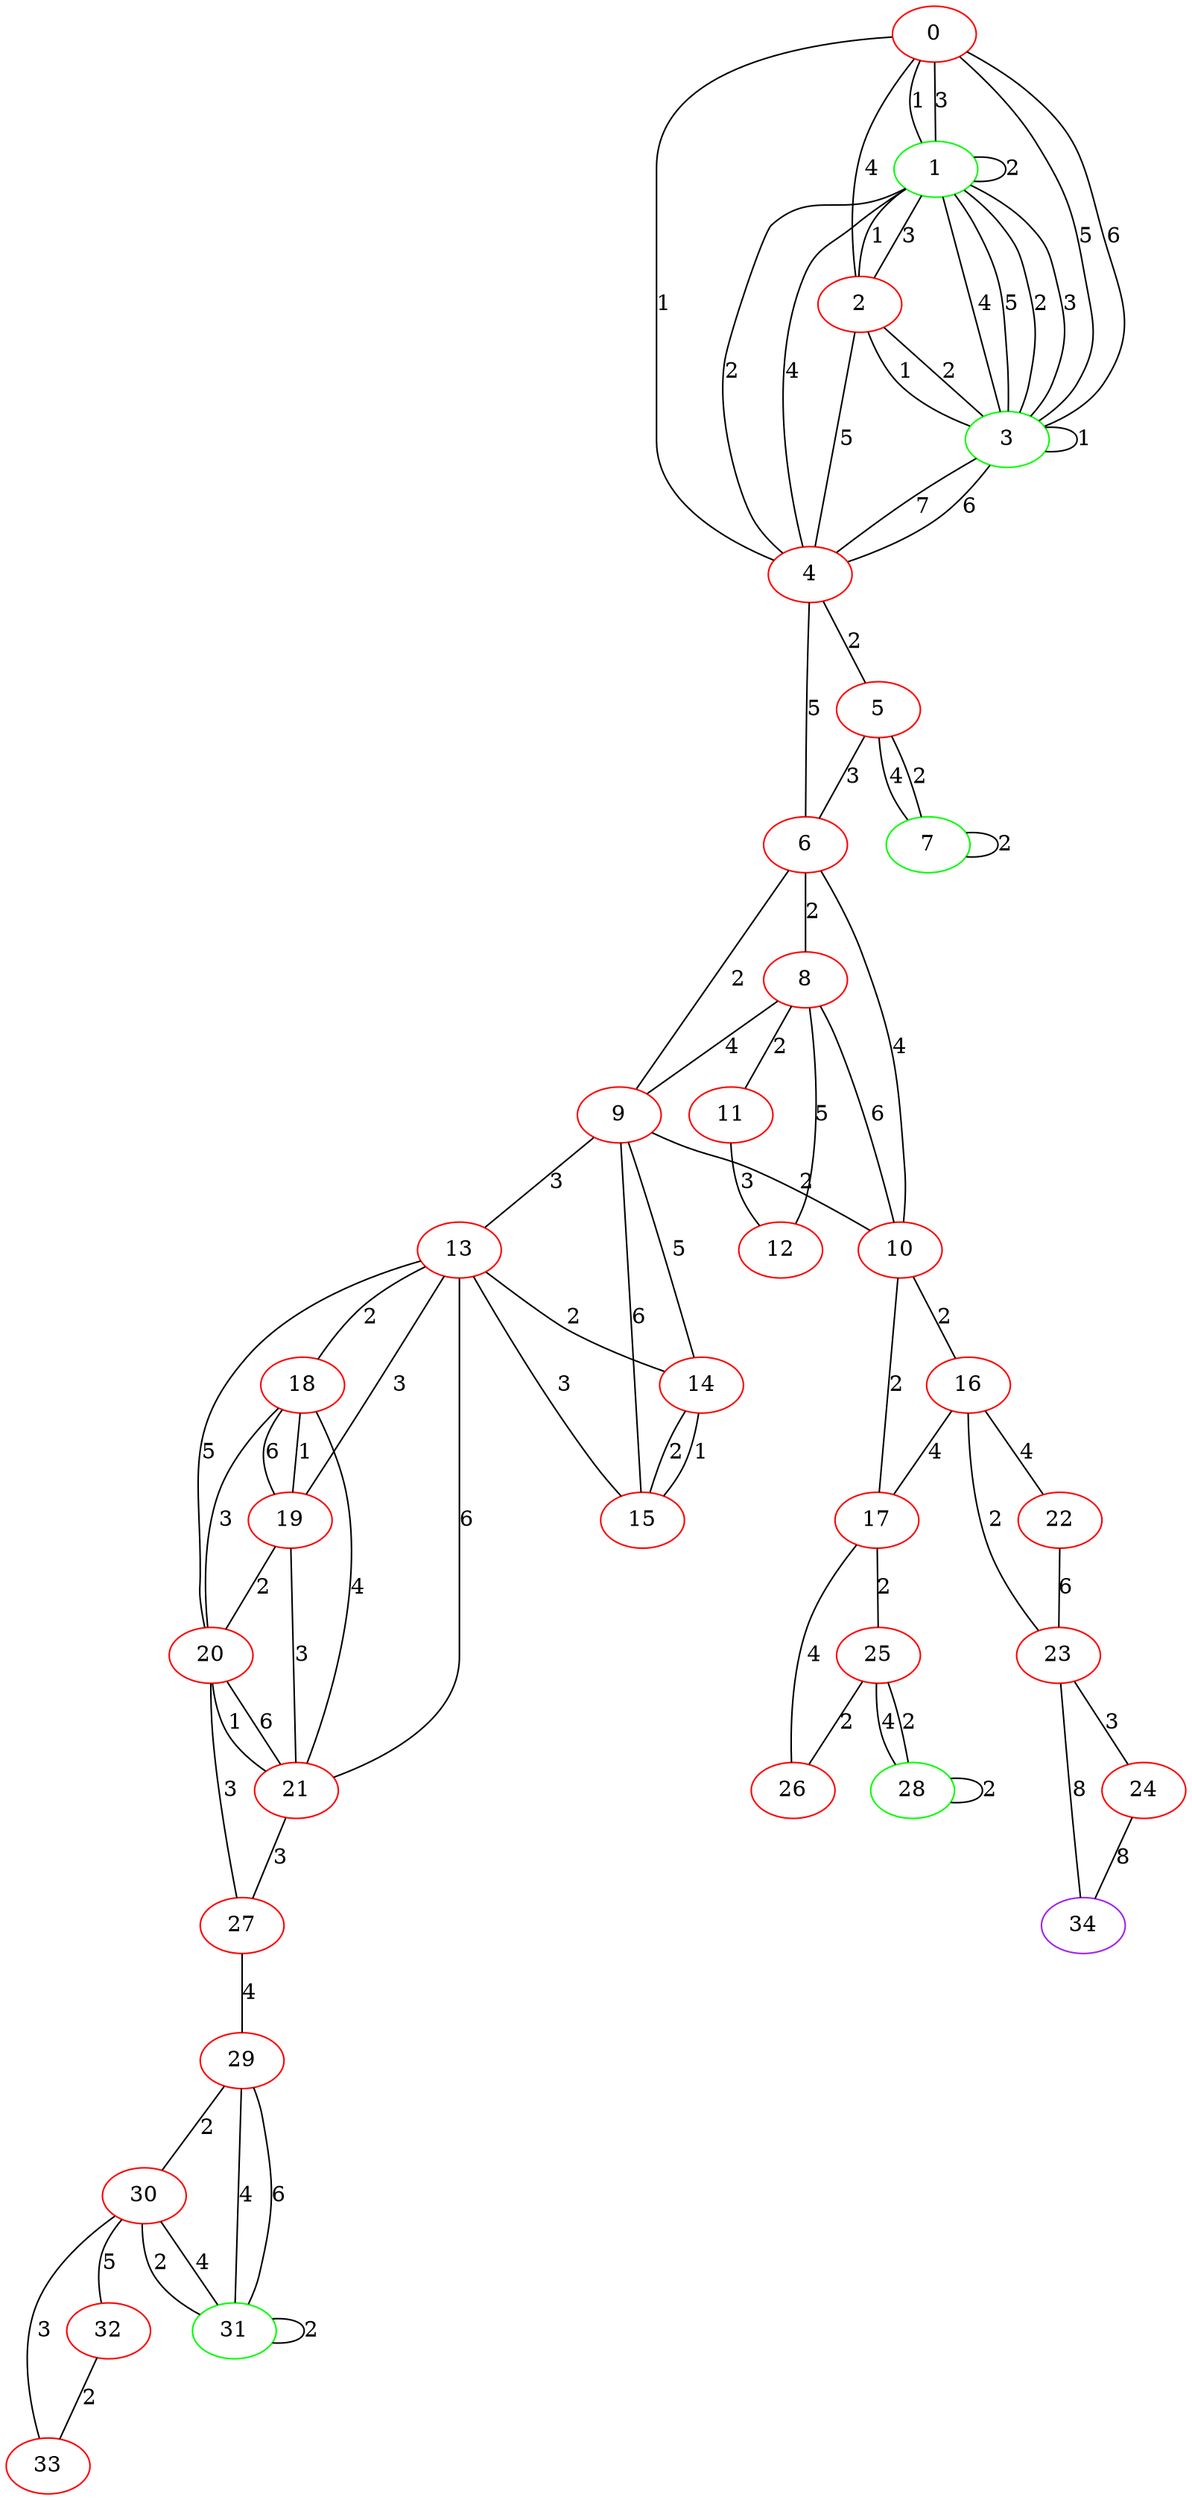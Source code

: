 graph "" {
0 [color=red, weight=1];
1 [color=green, weight=2];
2 [color=red, weight=1];
3 [color=green, weight=2];
4 [color=red, weight=1];
5 [color=red, weight=1];
6 [color=red, weight=1];
7 [color=green, weight=2];
8 [color=red, weight=1];
9 [color=red, weight=1];
10 [color=red, weight=1];
11 [color=red, weight=1];
12 [color=red, weight=1];
13 [color=red, weight=1];
14 [color=red, weight=1];
15 [color=red, weight=1];
16 [color=red, weight=1];
17 [color=red, weight=1];
18 [color=red, weight=1];
19 [color=red, weight=1];
20 [color=red, weight=1];
21 [color=red, weight=1];
22 [color=red, weight=1];
23 [color=red, weight=1];
24 [color=red, weight=1];
25 [color=red, weight=1];
26 [color=red, weight=1];
27 [color=red, weight=1];
28 [color=green, weight=2];
29 [color=red, weight=1];
30 [color=red, weight=1];
31 [color=green, weight=2];
32 [color=red, weight=1];
33 [color=red, weight=1];
34 [color=purple, weight=4];
0 -- 1  [key=0, label=1];
0 -- 1  [key=1, label=3];
0 -- 2  [key=0, label=4];
0 -- 3  [key=0, label=5];
0 -- 3  [key=1, label=6];
0 -- 4  [key=0, label=1];
1 -- 1  [key=0, label=2];
1 -- 2  [key=0, label=3];
1 -- 2  [key=1, label=1];
1 -- 3  [key=0, label=4];
1 -- 3  [key=1, label=5];
1 -- 3  [key=2, label=2];
1 -- 3  [key=3, label=3];
1 -- 4  [key=0, label=2];
1 -- 4  [key=1, label=4];
2 -- 3  [key=0, label=1];
2 -- 3  [key=1, label=2];
2 -- 4  [key=0, label=5];
3 -- 3  [key=0, label=1];
3 -- 4  [key=0, label=6];
3 -- 4  [key=1, label=7];
4 -- 5  [key=0, label=2];
4 -- 6  [key=0, label=5];
5 -- 6  [key=0, label=3];
5 -- 7  [key=0, label=4];
5 -- 7  [key=1, label=2];
6 -- 8  [key=0, label=2];
6 -- 9  [key=0, label=2];
6 -- 10  [key=0, label=4];
7 -- 7  [key=0, label=2];
8 -- 9  [key=0, label=4];
8 -- 10  [key=0, label=6];
8 -- 11  [key=0, label=2];
8 -- 12  [key=0, label=5];
9 -- 10  [key=0, label=2];
9 -- 13  [key=0, label=3];
9 -- 14  [key=0, label=5];
9 -- 15  [key=0, label=6];
10 -- 16  [key=0, label=2];
10 -- 17  [key=0, label=2];
11 -- 12  [key=0, label=3];
13 -- 14  [key=0, label=2];
13 -- 15  [key=0, label=3];
13 -- 18  [key=0, label=2];
13 -- 19  [key=0, label=3];
13 -- 20  [key=0, label=5];
13 -- 21  [key=0, label=6];
14 -- 15  [key=0, label=2];
14 -- 15  [key=1, label=1];
16 -- 17  [key=0, label=4];
16 -- 22  [key=0, label=4];
16 -- 23  [key=0, label=2];
17 -- 25  [key=0, label=2];
17 -- 26  [key=0, label=4];
18 -- 19  [key=0, label=6];
18 -- 19  [key=1, label=1];
18 -- 20  [key=0, label=3];
18 -- 21  [key=0, label=4];
19 -- 20  [key=0, label=2];
19 -- 21  [key=0, label=3];
20 -- 27  [key=0, label=3];
20 -- 21  [key=0, label=6];
20 -- 21  [key=1, label=1];
21 -- 27  [key=0, label=3];
22 -- 23  [key=0, label=6];
23 -- 24  [key=0, label=3];
23 -- 34  [key=0, label=8];
24 -- 34  [key=0, label=8];
25 -- 26  [key=0, label=2];
25 -- 28  [key=0, label=4];
25 -- 28  [key=1, label=2];
27 -- 29  [key=0, label=4];
28 -- 28  [key=0, label=2];
29 -- 30  [key=0, label=2];
29 -- 31  [key=0, label=4];
29 -- 31  [key=1, label=6];
30 -- 32  [key=0, label=5];
30 -- 33  [key=0, label=3];
30 -- 31  [key=0, label=2];
30 -- 31  [key=1, label=4];
31 -- 31  [key=0, label=2];
32 -- 33  [key=0, label=2];
}
